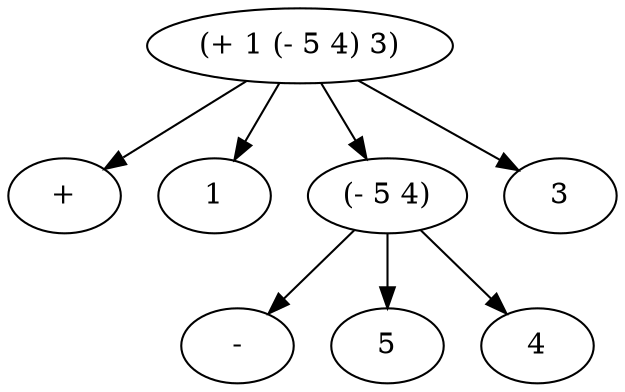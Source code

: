 digraph {
	root [label="(+ 1 (- 5 4) 3)"]
	node1 [label="+"]
	node2 [label="1"]
	node3 [label="(- 5 4)"]
	node4 [label="3"]
	node5 [label="-"]
	node6 [label="5"]
	node7 [label="4"]
	root -> node1
	root -> node2
	root -> node3
	root -> node4
	node3 -> node5
	node3 -> node6
	node3 -> node7
}